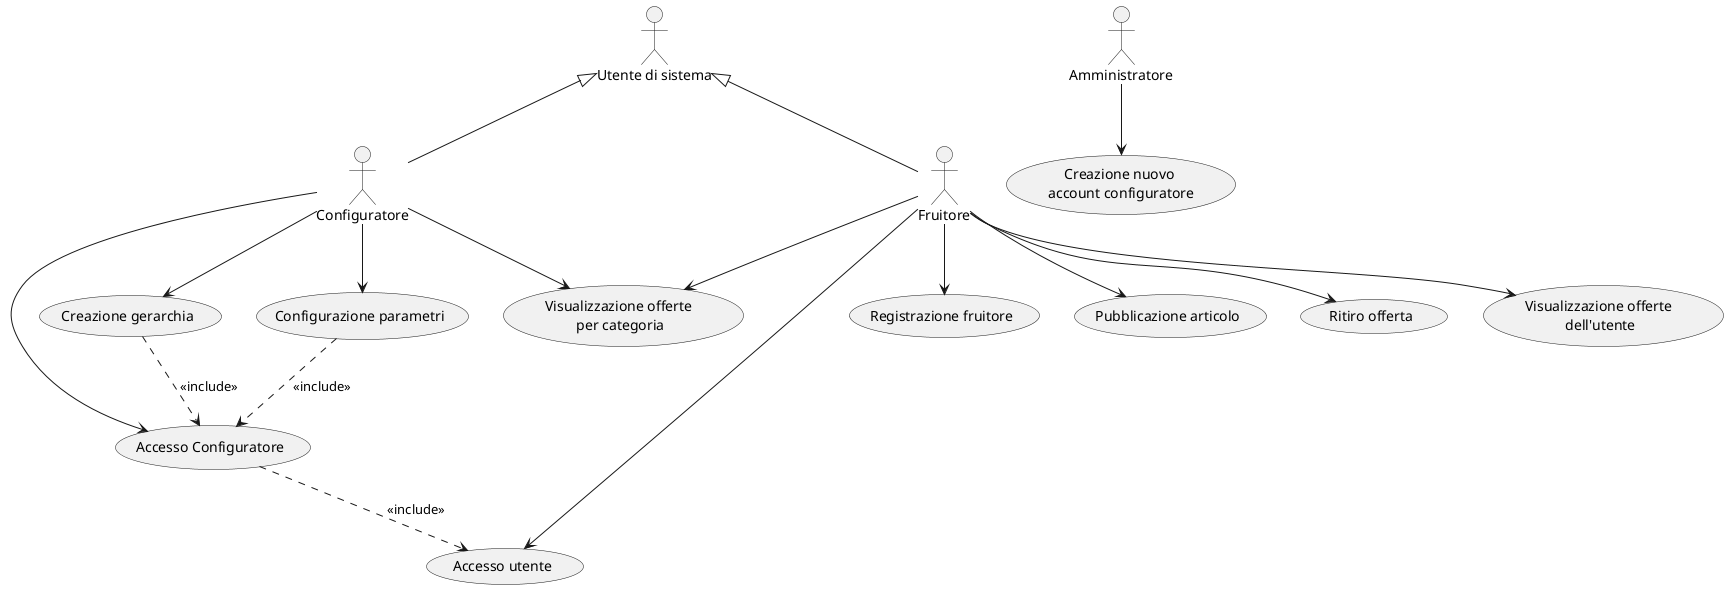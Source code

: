 @startuml

:Utente di sistema: as user
:Configuratore: as conf
:Amministratore: as adm

conf -up-|> user
conf --> (Accesso Configuratore)
conf --> (Creazione gerarchia)

adm --> (Creazione nuovo \naccount configuratore)

(Accesso Configuratore) ..> (Accesso utente): <<include>>
(Creazione gerarchia) ..> (Accesso Configuratore): <<include>>

:Fruitore: as fruit

fruit -up-|> user

(Configurazione parametri)
(Registrazione fruitore)

conf --> (Configurazione parametri)
fruit --> (Registrazione fruitore)
fruit --> (Accesso utente)
(Configurazione parametri) ..> (Accesso Configuratore) : <<include>>

fruit --> (Pubblicazione articolo)
fruit --> (Ritiro offerta)
fruit --> (Visualizzazione offerte \nper categoria)
conf --> (Visualizzazione offerte \nper categoria)
fruit --> (Visualizzazione offerte \ndell'utente)


'VERSIONE 4 ==========================================


@enduml

